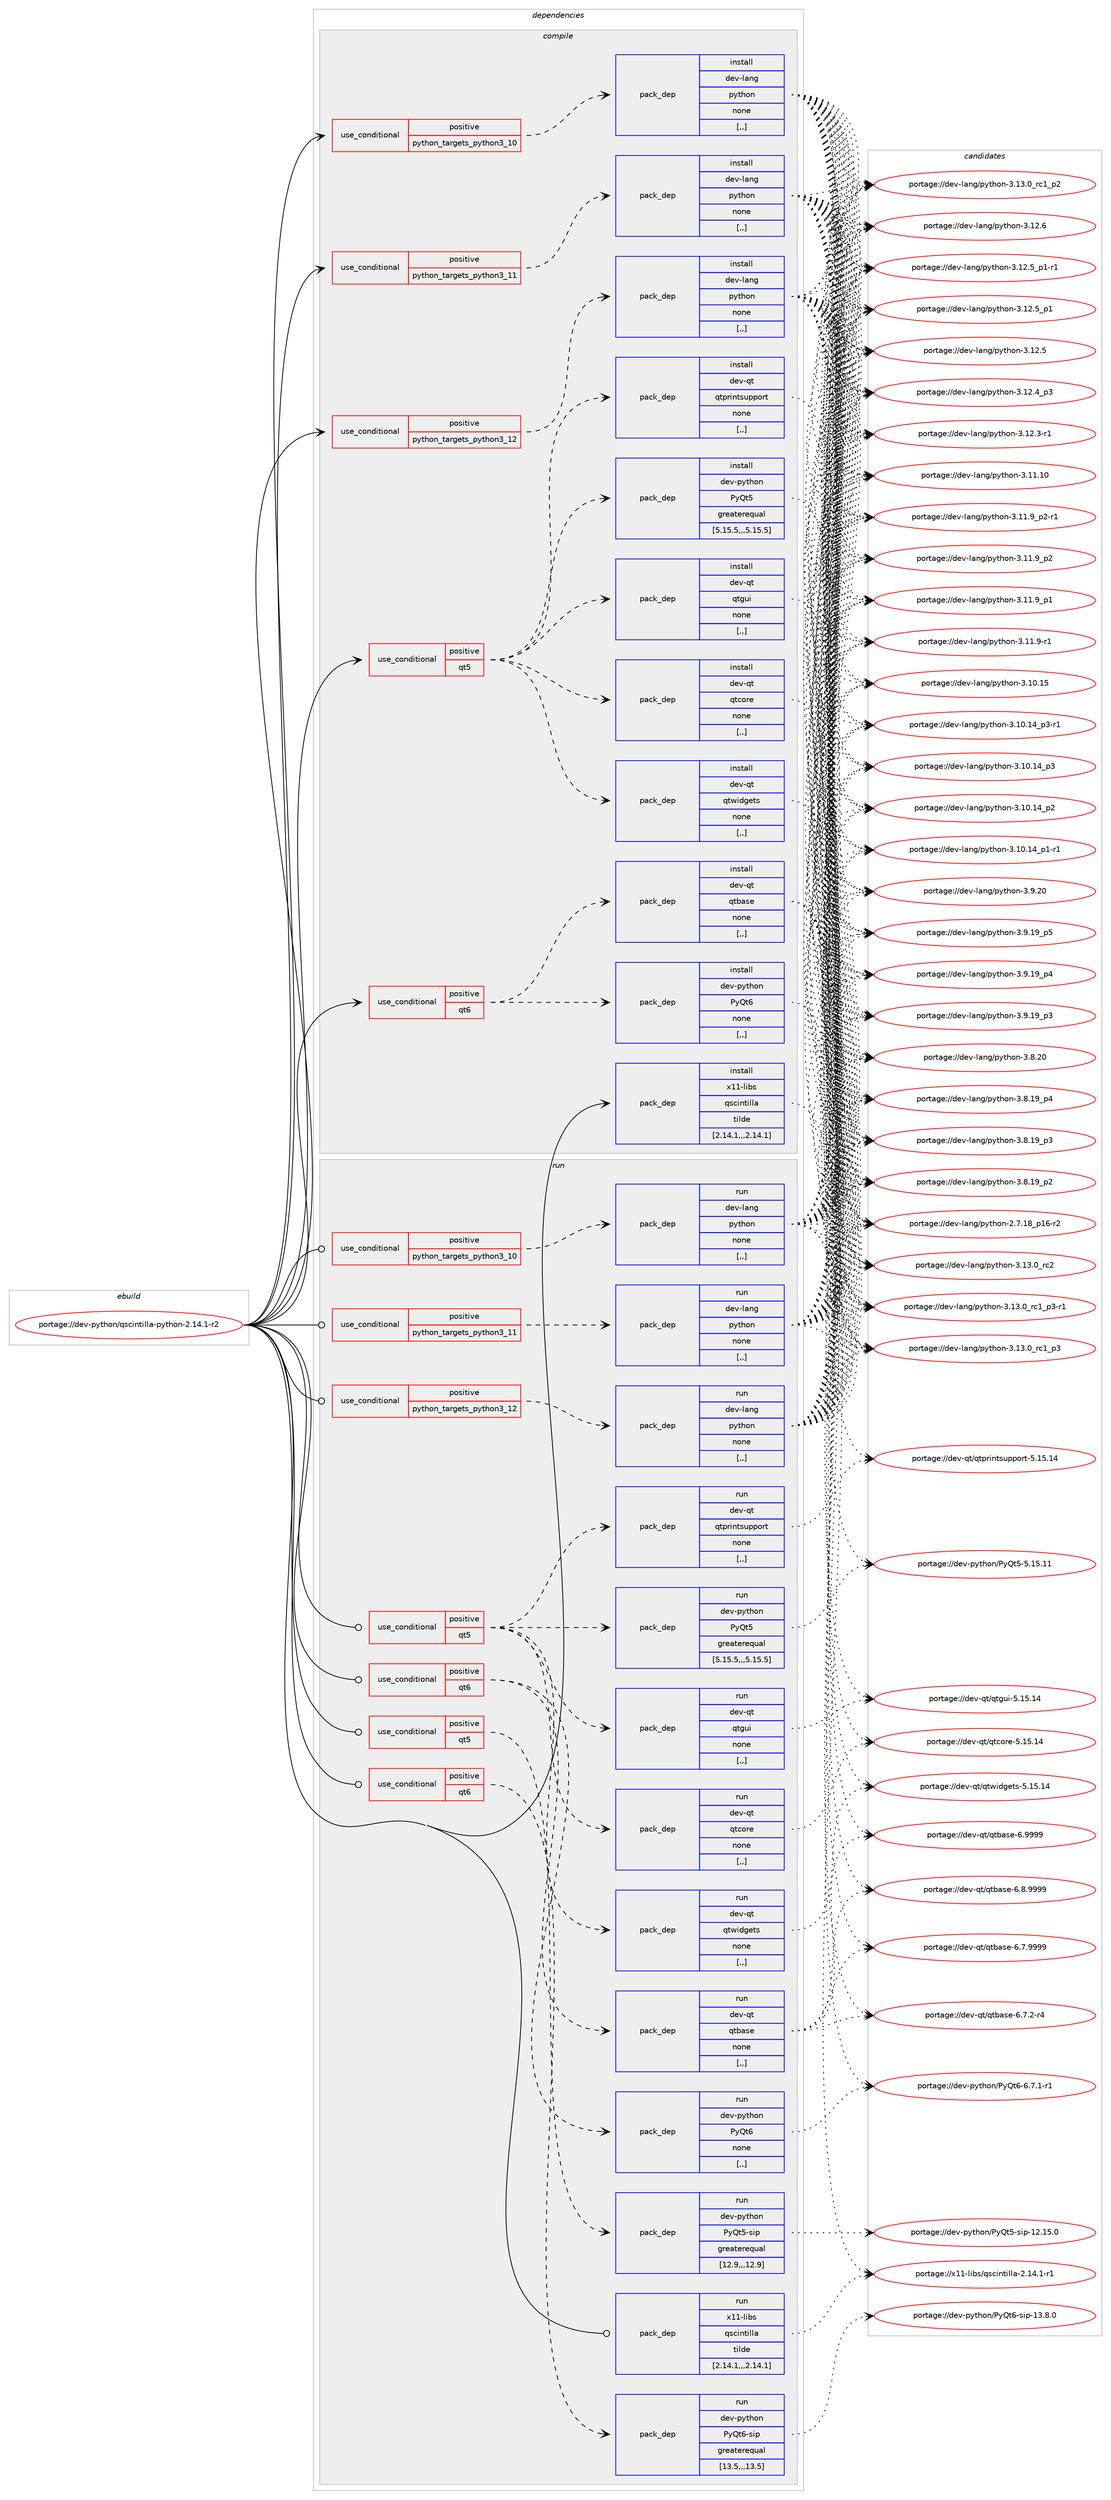 digraph prolog {

# *************
# Graph options
# *************

newrank=true;
concentrate=true;
compound=true;
graph [rankdir=LR,fontname=Helvetica,fontsize=10,ranksep=1.5];#, ranksep=2.5, nodesep=0.2];
edge  [arrowhead=vee];
node  [fontname=Helvetica,fontsize=10];

# **********
# The ebuild
# **********

subgraph cluster_leftcol {
color=gray;
label=<<i>ebuild</i>>;
id [label="portage://dev-python/qscintilla-python-2.14.1-r2", color=red, width=4, href="../dev-python/qscintilla-python-2.14.1-r2.svg"];
}

# ****************
# The dependencies
# ****************

subgraph cluster_midcol {
color=gray;
label=<<i>dependencies</i>>;
subgraph cluster_compile {
fillcolor="#eeeeee";
style=filled;
label=<<i>compile</i>>;
subgraph cond169409 {
dependency656630 [label=<<TABLE BORDER="0" CELLBORDER="1" CELLSPACING="0" CELLPADDING="4"><TR><TD ROWSPAN="3" CELLPADDING="10">use_conditional</TD></TR><TR><TD>positive</TD></TR><TR><TD>python_targets_python3_10</TD></TR></TABLE>>, shape=none, color=red];
subgraph pack482359 {
dependency656631 [label=<<TABLE BORDER="0" CELLBORDER="1" CELLSPACING="0" CELLPADDING="4" WIDTH="220"><TR><TD ROWSPAN="6" CELLPADDING="30">pack_dep</TD></TR><TR><TD WIDTH="110">install</TD></TR><TR><TD>dev-lang</TD></TR><TR><TD>python</TD></TR><TR><TD>none</TD></TR><TR><TD>[,,]</TD></TR></TABLE>>, shape=none, color=blue];
}
dependency656630:e -> dependency656631:w [weight=20,style="dashed",arrowhead="vee"];
}
id:e -> dependency656630:w [weight=20,style="solid",arrowhead="vee"];
subgraph cond169410 {
dependency656632 [label=<<TABLE BORDER="0" CELLBORDER="1" CELLSPACING="0" CELLPADDING="4"><TR><TD ROWSPAN="3" CELLPADDING="10">use_conditional</TD></TR><TR><TD>positive</TD></TR><TR><TD>python_targets_python3_11</TD></TR></TABLE>>, shape=none, color=red];
subgraph pack482360 {
dependency656633 [label=<<TABLE BORDER="0" CELLBORDER="1" CELLSPACING="0" CELLPADDING="4" WIDTH="220"><TR><TD ROWSPAN="6" CELLPADDING="30">pack_dep</TD></TR><TR><TD WIDTH="110">install</TD></TR><TR><TD>dev-lang</TD></TR><TR><TD>python</TD></TR><TR><TD>none</TD></TR><TR><TD>[,,]</TD></TR></TABLE>>, shape=none, color=blue];
}
dependency656632:e -> dependency656633:w [weight=20,style="dashed",arrowhead="vee"];
}
id:e -> dependency656632:w [weight=20,style="solid",arrowhead="vee"];
subgraph cond169411 {
dependency656634 [label=<<TABLE BORDER="0" CELLBORDER="1" CELLSPACING="0" CELLPADDING="4"><TR><TD ROWSPAN="3" CELLPADDING="10">use_conditional</TD></TR><TR><TD>positive</TD></TR><TR><TD>python_targets_python3_12</TD></TR></TABLE>>, shape=none, color=red];
subgraph pack482361 {
dependency656635 [label=<<TABLE BORDER="0" CELLBORDER="1" CELLSPACING="0" CELLPADDING="4" WIDTH="220"><TR><TD ROWSPAN="6" CELLPADDING="30">pack_dep</TD></TR><TR><TD WIDTH="110">install</TD></TR><TR><TD>dev-lang</TD></TR><TR><TD>python</TD></TR><TR><TD>none</TD></TR><TR><TD>[,,]</TD></TR></TABLE>>, shape=none, color=blue];
}
dependency656634:e -> dependency656635:w [weight=20,style="dashed",arrowhead="vee"];
}
id:e -> dependency656634:w [weight=20,style="solid",arrowhead="vee"];
subgraph cond169412 {
dependency656636 [label=<<TABLE BORDER="0" CELLBORDER="1" CELLSPACING="0" CELLPADDING="4"><TR><TD ROWSPAN="3" CELLPADDING="10">use_conditional</TD></TR><TR><TD>positive</TD></TR><TR><TD>qt5</TD></TR></TABLE>>, shape=none, color=red];
subgraph pack482362 {
dependency656637 [label=<<TABLE BORDER="0" CELLBORDER="1" CELLSPACING="0" CELLPADDING="4" WIDTH="220"><TR><TD ROWSPAN="6" CELLPADDING="30">pack_dep</TD></TR><TR><TD WIDTH="110">install</TD></TR><TR><TD>dev-python</TD></TR><TR><TD>PyQt5</TD></TR><TR><TD>greaterequal</TD></TR><TR><TD>[5.15.5,,,5.15.5]</TD></TR></TABLE>>, shape=none, color=blue];
}
dependency656636:e -> dependency656637:w [weight=20,style="dashed",arrowhead="vee"];
subgraph pack482363 {
dependency656638 [label=<<TABLE BORDER="0" CELLBORDER="1" CELLSPACING="0" CELLPADDING="4" WIDTH="220"><TR><TD ROWSPAN="6" CELLPADDING="30">pack_dep</TD></TR><TR><TD WIDTH="110">install</TD></TR><TR><TD>dev-qt</TD></TR><TR><TD>qtcore</TD></TR><TR><TD>none</TD></TR><TR><TD>[,,]</TD></TR></TABLE>>, shape=none, color=blue];
}
dependency656636:e -> dependency656638:w [weight=20,style="dashed",arrowhead="vee"];
subgraph pack482364 {
dependency656639 [label=<<TABLE BORDER="0" CELLBORDER="1" CELLSPACING="0" CELLPADDING="4" WIDTH="220"><TR><TD ROWSPAN="6" CELLPADDING="30">pack_dep</TD></TR><TR><TD WIDTH="110">install</TD></TR><TR><TD>dev-qt</TD></TR><TR><TD>qtgui</TD></TR><TR><TD>none</TD></TR><TR><TD>[,,]</TD></TR></TABLE>>, shape=none, color=blue];
}
dependency656636:e -> dependency656639:w [weight=20,style="dashed",arrowhead="vee"];
subgraph pack482365 {
dependency656640 [label=<<TABLE BORDER="0" CELLBORDER="1" CELLSPACING="0" CELLPADDING="4" WIDTH="220"><TR><TD ROWSPAN="6" CELLPADDING="30">pack_dep</TD></TR><TR><TD WIDTH="110">install</TD></TR><TR><TD>dev-qt</TD></TR><TR><TD>qtprintsupport</TD></TR><TR><TD>none</TD></TR><TR><TD>[,,]</TD></TR></TABLE>>, shape=none, color=blue];
}
dependency656636:e -> dependency656640:w [weight=20,style="dashed",arrowhead="vee"];
subgraph pack482366 {
dependency656641 [label=<<TABLE BORDER="0" CELLBORDER="1" CELLSPACING="0" CELLPADDING="4" WIDTH="220"><TR><TD ROWSPAN="6" CELLPADDING="30">pack_dep</TD></TR><TR><TD WIDTH="110">install</TD></TR><TR><TD>dev-qt</TD></TR><TR><TD>qtwidgets</TD></TR><TR><TD>none</TD></TR><TR><TD>[,,]</TD></TR></TABLE>>, shape=none, color=blue];
}
dependency656636:e -> dependency656641:w [weight=20,style="dashed",arrowhead="vee"];
}
id:e -> dependency656636:w [weight=20,style="solid",arrowhead="vee"];
subgraph cond169413 {
dependency656642 [label=<<TABLE BORDER="0" CELLBORDER="1" CELLSPACING="0" CELLPADDING="4"><TR><TD ROWSPAN="3" CELLPADDING="10">use_conditional</TD></TR><TR><TD>positive</TD></TR><TR><TD>qt6</TD></TR></TABLE>>, shape=none, color=red];
subgraph pack482367 {
dependency656643 [label=<<TABLE BORDER="0" CELLBORDER="1" CELLSPACING="0" CELLPADDING="4" WIDTH="220"><TR><TD ROWSPAN="6" CELLPADDING="30">pack_dep</TD></TR><TR><TD WIDTH="110">install</TD></TR><TR><TD>dev-python</TD></TR><TR><TD>PyQt6</TD></TR><TR><TD>none</TD></TR><TR><TD>[,,]</TD></TR></TABLE>>, shape=none, color=blue];
}
dependency656642:e -> dependency656643:w [weight=20,style="dashed",arrowhead="vee"];
subgraph pack482368 {
dependency656644 [label=<<TABLE BORDER="0" CELLBORDER="1" CELLSPACING="0" CELLPADDING="4" WIDTH="220"><TR><TD ROWSPAN="6" CELLPADDING="30">pack_dep</TD></TR><TR><TD WIDTH="110">install</TD></TR><TR><TD>dev-qt</TD></TR><TR><TD>qtbase</TD></TR><TR><TD>none</TD></TR><TR><TD>[,,]</TD></TR></TABLE>>, shape=none, color=blue];
}
dependency656642:e -> dependency656644:w [weight=20,style="dashed",arrowhead="vee"];
}
id:e -> dependency656642:w [weight=20,style="solid",arrowhead="vee"];
subgraph pack482369 {
dependency656645 [label=<<TABLE BORDER="0" CELLBORDER="1" CELLSPACING="0" CELLPADDING="4" WIDTH="220"><TR><TD ROWSPAN="6" CELLPADDING="30">pack_dep</TD></TR><TR><TD WIDTH="110">install</TD></TR><TR><TD>x11-libs</TD></TR><TR><TD>qscintilla</TD></TR><TR><TD>tilde</TD></TR><TR><TD>[2.14.1,,,2.14.1]</TD></TR></TABLE>>, shape=none, color=blue];
}
id:e -> dependency656645:w [weight=20,style="solid",arrowhead="vee"];
}
subgraph cluster_compileandrun {
fillcolor="#eeeeee";
style=filled;
label=<<i>compile and run</i>>;
}
subgraph cluster_run {
fillcolor="#eeeeee";
style=filled;
label=<<i>run</i>>;
subgraph cond169414 {
dependency656646 [label=<<TABLE BORDER="0" CELLBORDER="1" CELLSPACING="0" CELLPADDING="4"><TR><TD ROWSPAN="3" CELLPADDING="10">use_conditional</TD></TR><TR><TD>positive</TD></TR><TR><TD>python_targets_python3_10</TD></TR></TABLE>>, shape=none, color=red];
subgraph pack482370 {
dependency656647 [label=<<TABLE BORDER="0" CELLBORDER="1" CELLSPACING="0" CELLPADDING="4" WIDTH="220"><TR><TD ROWSPAN="6" CELLPADDING="30">pack_dep</TD></TR><TR><TD WIDTH="110">run</TD></TR><TR><TD>dev-lang</TD></TR><TR><TD>python</TD></TR><TR><TD>none</TD></TR><TR><TD>[,,]</TD></TR></TABLE>>, shape=none, color=blue];
}
dependency656646:e -> dependency656647:w [weight=20,style="dashed",arrowhead="vee"];
}
id:e -> dependency656646:w [weight=20,style="solid",arrowhead="odot"];
subgraph cond169415 {
dependency656648 [label=<<TABLE BORDER="0" CELLBORDER="1" CELLSPACING="0" CELLPADDING="4"><TR><TD ROWSPAN="3" CELLPADDING="10">use_conditional</TD></TR><TR><TD>positive</TD></TR><TR><TD>python_targets_python3_11</TD></TR></TABLE>>, shape=none, color=red];
subgraph pack482371 {
dependency656649 [label=<<TABLE BORDER="0" CELLBORDER="1" CELLSPACING="0" CELLPADDING="4" WIDTH="220"><TR><TD ROWSPAN="6" CELLPADDING="30">pack_dep</TD></TR><TR><TD WIDTH="110">run</TD></TR><TR><TD>dev-lang</TD></TR><TR><TD>python</TD></TR><TR><TD>none</TD></TR><TR><TD>[,,]</TD></TR></TABLE>>, shape=none, color=blue];
}
dependency656648:e -> dependency656649:w [weight=20,style="dashed",arrowhead="vee"];
}
id:e -> dependency656648:w [weight=20,style="solid",arrowhead="odot"];
subgraph cond169416 {
dependency656650 [label=<<TABLE BORDER="0" CELLBORDER="1" CELLSPACING="0" CELLPADDING="4"><TR><TD ROWSPAN="3" CELLPADDING="10">use_conditional</TD></TR><TR><TD>positive</TD></TR><TR><TD>python_targets_python3_12</TD></TR></TABLE>>, shape=none, color=red];
subgraph pack482372 {
dependency656651 [label=<<TABLE BORDER="0" CELLBORDER="1" CELLSPACING="0" CELLPADDING="4" WIDTH="220"><TR><TD ROWSPAN="6" CELLPADDING="30">pack_dep</TD></TR><TR><TD WIDTH="110">run</TD></TR><TR><TD>dev-lang</TD></TR><TR><TD>python</TD></TR><TR><TD>none</TD></TR><TR><TD>[,,]</TD></TR></TABLE>>, shape=none, color=blue];
}
dependency656650:e -> dependency656651:w [weight=20,style="dashed",arrowhead="vee"];
}
id:e -> dependency656650:w [weight=20,style="solid",arrowhead="odot"];
subgraph cond169417 {
dependency656652 [label=<<TABLE BORDER="0" CELLBORDER="1" CELLSPACING="0" CELLPADDING="4"><TR><TD ROWSPAN="3" CELLPADDING="10">use_conditional</TD></TR><TR><TD>positive</TD></TR><TR><TD>qt5</TD></TR></TABLE>>, shape=none, color=red];
subgraph pack482373 {
dependency656653 [label=<<TABLE BORDER="0" CELLBORDER="1" CELLSPACING="0" CELLPADDING="4" WIDTH="220"><TR><TD ROWSPAN="6" CELLPADDING="30">pack_dep</TD></TR><TR><TD WIDTH="110">run</TD></TR><TR><TD>dev-python</TD></TR><TR><TD>PyQt5</TD></TR><TR><TD>greaterequal</TD></TR><TR><TD>[5.15.5,,,5.15.5]</TD></TR></TABLE>>, shape=none, color=blue];
}
dependency656652:e -> dependency656653:w [weight=20,style="dashed",arrowhead="vee"];
subgraph pack482374 {
dependency656654 [label=<<TABLE BORDER="0" CELLBORDER="1" CELLSPACING="0" CELLPADDING="4" WIDTH="220"><TR><TD ROWSPAN="6" CELLPADDING="30">pack_dep</TD></TR><TR><TD WIDTH="110">run</TD></TR><TR><TD>dev-qt</TD></TR><TR><TD>qtcore</TD></TR><TR><TD>none</TD></TR><TR><TD>[,,]</TD></TR></TABLE>>, shape=none, color=blue];
}
dependency656652:e -> dependency656654:w [weight=20,style="dashed",arrowhead="vee"];
subgraph pack482375 {
dependency656655 [label=<<TABLE BORDER="0" CELLBORDER="1" CELLSPACING="0" CELLPADDING="4" WIDTH="220"><TR><TD ROWSPAN="6" CELLPADDING="30">pack_dep</TD></TR><TR><TD WIDTH="110">run</TD></TR><TR><TD>dev-qt</TD></TR><TR><TD>qtgui</TD></TR><TR><TD>none</TD></TR><TR><TD>[,,]</TD></TR></TABLE>>, shape=none, color=blue];
}
dependency656652:e -> dependency656655:w [weight=20,style="dashed",arrowhead="vee"];
subgraph pack482376 {
dependency656656 [label=<<TABLE BORDER="0" CELLBORDER="1" CELLSPACING="0" CELLPADDING="4" WIDTH="220"><TR><TD ROWSPAN="6" CELLPADDING="30">pack_dep</TD></TR><TR><TD WIDTH="110">run</TD></TR><TR><TD>dev-qt</TD></TR><TR><TD>qtprintsupport</TD></TR><TR><TD>none</TD></TR><TR><TD>[,,]</TD></TR></TABLE>>, shape=none, color=blue];
}
dependency656652:e -> dependency656656:w [weight=20,style="dashed",arrowhead="vee"];
subgraph pack482377 {
dependency656657 [label=<<TABLE BORDER="0" CELLBORDER="1" CELLSPACING="0" CELLPADDING="4" WIDTH="220"><TR><TD ROWSPAN="6" CELLPADDING="30">pack_dep</TD></TR><TR><TD WIDTH="110">run</TD></TR><TR><TD>dev-qt</TD></TR><TR><TD>qtwidgets</TD></TR><TR><TD>none</TD></TR><TR><TD>[,,]</TD></TR></TABLE>>, shape=none, color=blue];
}
dependency656652:e -> dependency656657:w [weight=20,style="dashed",arrowhead="vee"];
}
id:e -> dependency656652:w [weight=20,style="solid",arrowhead="odot"];
subgraph cond169418 {
dependency656658 [label=<<TABLE BORDER="0" CELLBORDER="1" CELLSPACING="0" CELLPADDING="4"><TR><TD ROWSPAN="3" CELLPADDING="10">use_conditional</TD></TR><TR><TD>positive</TD></TR><TR><TD>qt5</TD></TR></TABLE>>, shape=none, color=red];
subgraph pack482378 {
dependency656659 [label=<<TABLE BORDER="0" CELLBORDER="1" CELLSPACING="0" CELLPADDING="4" WIDTH="220"><TR><TD ROWSPAN="6" CELLPADDING="30">pack_dep</TD></TR><TR><TD WIDTH="110">run</TD></TR><TR><TD>dev-python</TD></TR><TR><TD>PyQt5-sip</TD></TR><TR><TD>greaterequal</TD></TR><TR><TD>[12.9,,,12.9]</TD></TR></TABLE>>, shape=none, color=blue];
}
dependency656658:e -> dependency656659:w [weight=20,style="dashed",arrowhead="vee"];
}
id:e -> dependency656658:w [weight=20,style="solid",arrowhead="odot"];
subgraph cond169419 {
dependency656660 [label=<<TABLE BORDER="0" CELLBORDER="1" CELLSPACING="0" CELLPADDING="4"><TR><TD ROWSPAN="3" CELLPADDING="10">use_conditional</TD></TR><TR><TD>positive</TD></TR><TR><TD>qt6</TD></TR></TABLE>>, shape=none, color=red];
subgraph pack482379 {
dependency656661 [label=<<TABLE BORDER="0" CELLBORDER="1" CELLSPACING="0" CELLPADDING="4" WIDTH="220"><TR><TD ROWSPAN="6" CELLPADDING="30">pack_dep</TD></TR><TR><TD WIDTH="110">run</TD></TR><TR><TD>dev-python</TD></TR><TR><TD>PyQt6</TD></TR><TR><TD>none</TD></TR><TR><TD>[,,]</TD></TR></TABLE>>, shape=none, color=blue];
}
dependency656660:e -> dependency656661:w [weight=20,style="dashed",arrowhead="vee"];
subgraph pack482380 {
dependency656662 [label=<<TABLE BORDER="0" CELLBORDER="1" CELLSPACING="0" CELLPADDING="4" WIDTH="220"><TR><TD ROWSPAN="6" CELLPADDING="30">pack_dep</TD></TR><TR><TD WIDTH="110">run</TD></TR><TR><TD>dev-qt</TD></TR><TR><TD>qtbase</TD></TR><TR><TD>none</TD></TR><TR><TD>[,,]</TD></TR></TABLE>>, shape=none, color=blue];
}
dependency656660:e -> dependency656662:w [weight=20,style="dashed",arrowhead="vee"];
}
id:e -> dependency656660:w [weight=20,style="solid",arrowhead="odot"];
subgraph cond169420 {
dependency656663 [label=<<TABLE BORDER="0" CELLBORDER="1" CELLSPACING="0" CELLPADDING="4"><TR><TD ROWSPAN="3" CELLPADDING="10">use_conditional</TD></TR><TR><TD>positive</TD></TR><TR><TD>qt6</TD></TR></TABLE>>, shape=none, color=red];
subgraph pack482381 {
dependency656664 [label=<<TABLE BORDER="0" CELLBORDER="1" CELLSPACING="0" CELLPADDING="4" WIDTH="220"><TR><TD ROWSPAN="6" CELLPADDING="30">pack_dep</TD></TR><TR><TD WIDTH="110">run</TD></TR><TR><TD>dev-python</TD></TR><TR><TD>PyQt6-sip</TD></TR><TR><TD>greaterequal</TD></TR><TR><TD>[13.5,,,13.5]</TD></TR></TABLE>>, shape=none, color=blue];
}
dependency656663:e -> dependency656664:w [weight=20,style="dashed",arrowhead="vee"];
}
id:e -> dependency656663:w [weight=20,style="solid",arrowhead="odot"];
subgraph pack482382 {
dependency656665 [label=<<TABLE BORDER="0" CELLBORDER="1" CELLSPACING="0" CELLPADDING="4" WIDTH="220"><TR><TD ROWSPAN="6" CELLPADDING="30">pack_dep</TD></TR><TR><TD WIDTH="110">run</TD></TR><TR><TD>x11-libs</TD></TR><TR><TD>qscintilla</TD></TR><TR><TD>tilde</TD></TR><TR><TD>[2.14.1,,,2.14.1]</TD></TR></TABLE>>, shape=none, color=blue];
}
id:e -> dependency656665:w [weight=20,style="solid",arrowhead="odot"];
}
}

# **************
# The candidates
# **************

subgraph cluster_choices {
rank=same;
color=gray;
label=<<i>candidates</i>>;

subgraph choice482359 {
color=black;
nodesep=1;
choice10010111845108971101034711212111610411111045514649514648951149950 [label="portage://dev-lang/python-3.13.0_rc2", color=red, width=4,href="../dev-lang/python-3.13.0_rc2.svg"];
choice1001011184510897110103471121211161041111104551464951464895114994995112514511449 [label="portage://dev-lang/python-3.13.0_rc1_p3-r1", color=red, width=4,href="../dev-lang/python-3.13.0_rc1_p3-r1.svg"];
choice100101118451089711010347112121116104111110455146495146489511499499511251 [label="portage://dev-lang/python-3.13.0_rc1_p3", color=red, width=4,href="../dev-lang/python-3.13.0_rc1_p3.svg"];
choice100101118451089711010347112121116104111110455146495146489511499499511250 [label="portage://dev-lang/python-3.13.0_rc1_p2", color=red, width=4,href="../dev-lang/python-3.13.0_rc1_p2.svg"];
choice10010111845108971101034711212111610411111045514649504654 [label="portage://dev-lang/python-3.12.6", color=red, width=4,href="../dev-lang/python-3.12.6.svg"];
choice1001011184510897110103471121211161041111104551464950465395112494511449 [label="portage://dev-lang/python-3.12.5_p1-r1", color=red, width=4,href="../dev-lang/python-3.12.5_p1-r1.svg"];
choice100101118451089711010347112121116104111110455146495046539511249 [label="portage://dev-lang/python-3.12.5_p1", color=red, width=4,href="../dev-lang/python-3.12.5_p1.svg"];
choice10010111845108971101034711212111610411111045514649504653 [label="portage://dev-lang/python-3.12.5", color=red, width=4,href="../dev-lang/python-3.12.5.svg"];
choice100101118451089711010347112121116104111110455146495046529511251 [label="portage://dev-lang/python-3.12.4_p3", color=red, width=4,href="../dev-lang/python-3.12.4_p3.svg"];
choice100101118451089711010347112121116104111110455146495046514511449 [label="portage://dev-lang/python-3.12.3-r1", color=red, width=4,href="../dev-lang/python-3.12.3-r1.svg"];
choice1001011184510897110103471121211161041111104551464949464948 [label="portage://dev-lang/python-3.11.10", color=red, width=4,href="../dev-lang/python-3.11.10.svg"];
choice1001011184510897110103471121211161041111104551464949465795112504511449 [label="portage://dev-lang/python-3.11.9_p2-r1", color=red, width=4,href="../dev-lang/python-3.11.9_p2-r1.svg"];
choice100101118451089711010347112121116104111110455146494946579511250 [label="portage://dev-lang/python-3.11.9_p2", color=red, width=4,href="../dev-lang/python-3.11.9_p2.svg"];
choice100101118451089711010347112121116104111110455146494946579511249 [label="portage://dev-lang/python-3.11.9_p1", color=red, width=4,href="../dev-lang/python-3.11.9_p1.svg"];
choice100101118451089711010347112121116104111110455146494946574511449 [label="portage://dev-lang/python-3.11.9-r1", color=red, width=4,href="../dev-lang/python-3.11.9-r1.svg"];
choice1001011184510897110103471121211161041111104551464948464953 [label="portage://dev-lang/python-3.10.15", color=red, width=4,href="../dev-lang/python-3.10.15.svg"];
choice100101118451089711010347112121116104111110455146494846495295112514511449 [label="portage://dev-lang/python-3.10.14_p3-r1", color=red, width=4,href="../dev-lang/python-3.10.14_p3-r1.svg"];
choice10010111845108971101034711212111610411111045514649484649529511251 [label="portage://dev-lang/python-3.10.14_p3", color=red, width=4,href="../dev-lang/python-3.10.14_p3.svg"];
choice10010111845108971101034711212111610411111045514649484649529511250 [label="portage://dev-lang/python-3.10.14_p2", color=red, width=4,href="../dev-lang/python-3.10.14_p2.svg"];
choice100101118451089711010347112121116104111110455146494846495295112494511449 [label="portage://dev-lang/python-3.10.14_p1-r1", color=red, width=4,href="../dev-lang/python-3.10.14_p1-r1.svg"];
choice10010111845108971101034711212111610411111045514657465048 [label="portage://dev-lang/python-3.9.20", color=red, width=4,href="../dev-lang/python-3.9.20.svg"];
choice100101118451089711010347112121116104111110455146574649579511253 [label="portage://dev-lang/python-3.9.19_p5", color=red, width=4,href="../dev-lang/python-3.9.19_p5.svg"];
choice100101118451089711010347112121116104111110455146574649579511252 [label="portage://dev-lang/python-3.9.19_p4", color=red, width=4,href="../dev-lang/python-3.9.19_p4.svg"];
choice100101118451089711010347112121116104111110455146574649579511251 [label="portage://dev-lang/python-3.9.19_p3", color=red, width=4,href="../dev-lang/python-3.9.19_p3.svg"];
choice10010111845108971101034711212111610411111045514656465048 [label="portage://dev-lang/python-3.8.20", color=red, width=4,href="../dev-lang/python-3.8.20.svg"];
choice100101118451089711010347112121116104111110455146564649579511252 [label="portage://dev-lang/python-3.8.19_p4", color=red, width=4,href="../dev-lang/python-3.8.19_p4.svg"];
choice100101118451089711010347112121116104111110455146564649579511251 [label="portage://dev-lang/python-3.8.19_p3", color=red, width=4,href="../dev-lang/python-3.8.19_p3.svg"];
choice100101118451089711010347112121116104111110455146564649579511250 [label="portage://dev-lang/python-3.8.19_p2", color=red, width=4,href="../dev-lang/python-3.8.19_p2.svg"];
choice100101118451089711010347112121116104111110455046554649569511249544511450 [label="portage://dev-lang/python-2.7.18_p16-r2", color=red, width=4,href="../dev-lang/python-2.7.18_p16-r2.svg"];
dependency656631:e -> choice10010111845108971101034711212111610411111045514649514648951149950:w [style=dotted,weight="100"];
dependency656631:e -> choice1001011184510897110103471121211161041111104551464951464895114994995112514511449:w [style=dotted,weight="100"];
dependency656631:e -> choice100101118451089711010347112121116104111110455146495146489511499499511251:w [style=dotted,weight="100"];
dependency656631:e -> choice100101118451089711010347112121116104111110455146495146489511499499511250:w [style=dotted,weight="100"];
dependency656631:e -> choice10010111845108971101034711212111610411111045514649504654:w [style=dotted,weight="100"];
dependency656631:e -> choice1001011184510897110103471121211161041111104551464950465395112494511449:w [style=dotted,weight="100"];
dependency656631:e -> choice100101118451089711010347112121116104111110455146495046539511249:w [style=dotted,weight="100"];
dependency656631:e -> choice10010111845108971101034711212111610411111045514649504653:w [style=dotted,weight="100"];
dependency656631:e -> choice100101118451089711010347112121116104111110455146495046529511251:w [style=dotted,weight="100"];
dependency656631:e -> choice100101118451089711010347112121116104111110455146495046514511449:w [style=dotted,weight="100"];
dependency656631:e -> choice1001011184510897110103471121211161041111104551464949464948:w [style=dotted,weight="100"];
dependency656631:e -> choice1001011184510897110103471121211161041111104551464949465795112504511449:w [style=dotted,weight="100"];
dependency656631:e -> choice100101118451089711010347112121116104111110455146494946579511250:w [style=dotted,weight="100"];
dependency656631:e -> choice100101118451089711010347112121116104111110455146494946579511249:w [style=dotted,weight="100"];
dependency656631:e -> choice100101118451089711010347112121116104111110455146494946574511449:w [style=dotted,weight="100"];
dependency656631:e -> choice1001011184510897110103471121211161041111104551464948464953:w [style=dotted,weight="100"];
dependency656631:e -> choice100101118451089711010347112121116104111110455146494846495295112514511449:w [style=dotted,weight="100"];
dependency656631:e -> choice10010111845108971101034711212111610411111045514649484649529511251:w [style=dotted,weight="100"];
dependency656631:e -> choice10010111845108971101034711212111610411111045514649484649529511250:w [style=dotted,weight="100"];
dependency656631:e -> choice100101118451089711010347112121116104111110455146494846495295112494511449:w [style=dotted,weight="100"];
dependency656631:e -> choice10010111845108971101034711212111610411111045514657465048:w [style=dotted,weight="100"];
dependency656631:e -> choice100101118451089711010347112121116104111110455146574649579511253:w [style=dotted,weight="100"];
dependency656631:e -> choice100101118451089711010347112121116104111110455146574649579511252:w [style=dotted,weight="100"];
dependency656631:e -> choice100101118451089711010347112121116104111110455146574649579511251:w [style=dotted,weight="100"];
dependency656631:e -> choice10010111845108971101034711212111610411111045514656465048:w [style=dotted,weight="100"];
dependency656631:e -> choice100101118451089711010347112121116104111110455146564649579511252:w [style=dotted,weight="100"];
dependency656631:e -> choice100101118451089711010347112121116104111110455146564649579511251:w [style=dotted,weight="100"];
dependency656631:e -> choice100101118451089711010347112121116104111110455146564649579511250:w [style=dotted,weight="100"];
dependency656631:e -> choice100101118451089711010347112121116104111110455046554649569511249544511450:w [style=dotted,weight="100"];
}
subgraph choice482360 {
color=black;
nodesep=1;
choice10010111845108971101034711212111610411111045514649514648951149950 [label="portage://dev-lang/python-3.13.0_rc2", color=red, width=4,href="../dev-lang/python-3.13.0_rc2.svg"];
choice1001011184510897110103471121211161041111104551464951464895114994995112514511449 [label="portage://dev-lang/python-3.13.0_rc1_p3-r1", color=red, width=4,href="../dev-lang/python-3.13.0_rc1_p3-r1.svg"];
choice100101118451089711010347112121116104111110455146495146489511499499511251 [label="portage://dev-lang/python-3.13.0_rc1_p3", color=red, width=4,href="../dev-lang/python-3.13.0_rc1_p3.svg"];
choice100101118451089711010347112121116104111110455146495146489511499499511250 [label="portage://dev-lang/python-3.13.0_rc1_p2", color=red, width=4,href="../dev-lang/python-3.13.0_rc1_p2.svg"];
choice10010111845108971101034711212111610411111045514649504654 [label="portage://dev-lang/python-3.12.6", color=red, width=4,href="../dev-lang/python-3.12.6.svg"];
choice1001011184510897110103471121211161041111104551464950465395112494511449 [label="portage://dev-lang/python-3.12.5_p1-r1", color=red, width=4,href="../dev-lang/python-3.12.5_p1-r1.svg"];
choice100101118451089711010347112121116104111110455146495046539511249 [label="portage://dev-lang/python-3.12.5_p1", color=red, width=4,href="../dev-lang/python-3.12.5_p1.svg"];
choice10010111845108971101034711212111610411111045514649504653 [label="portage://dev-lang/python-3.12.5", color=red, width=4,href="../dev-lang/python-3.12.5.svg"];
choice100101118451089711010347112121116104111110455146495046529511251 [label="portage://dev-lang/python-3.12.4_p3", color=red, width=4,href="../dev-lang/python-3.12.4_p3.svg"];
choice100101118451089711010347112121116104111110455146495046514511449 [label="portage://dev-lang/python-3.12.3-r1", color=red, width=4,href="../dev-lang/python-3.12.3-r1.svg"];
choice1001011184510897110103471121211161041111104551464949464948 [label="portage://dev-lang/python-3.11.10", color=red, width=4,href="../dev-lang/python-3.11.10.svg"];
choice1001011184510897110103471121211161041111104551464949465795112504511449 [label="portage://dev-lang/python-3.11.9_p2-r1", color=red, width=4,href="../dev-lang/python-3.11.9_p2-r1.svg"];
choice100101118451089711010347112121116104111110455146494946579511250 [label="portage://dev-lang/python-3.11.9_p2", color=red, width=4,href="../dev-lang/python-3.11.9_p2.svg"];
choice100101118451089711010347112121116104111110455146494946579511249 [label="portage://dev-lang/python-3.11.9_p1", color=red, width=4,href="../dev-lang/python-3.11.9_p1.svg"];
choice100101118451089711010347112121116104111110455146494946574511449 [label="portage://dev-lang/python-3.11.9-r1", color=red, width=4,href="../dev-lang/python-3.11.9-r1.svg"];
choice1001011184510897110103471121211161041111104551464948464953 [label="portage://dev-lang/python-3.10.15", color=red, width=4,href="../dev-lang/python-3.10.15.svg"];
choice100101118451089711010347112121116104111110455146494846495295112514511449 [label="portage://dev-lang/python-3.10.14_p3-r1", color=red, width=4,href="../dev-lang/python-3.10.14_p3-r1.svg"];
choice10010111845108971101034711212111610411111045514649484649529511251 [label="portage://dev-lang/python-3.10.14_p3", color=red, width=4,href="../dev-lang/python-3.10.14_p3.svg"];
choice10010111845108971101034711212111610411111045514649484649529511250 [label="portage://dev-lang/python-3.10.14_p2", color=red, width=4,href="../dev-lang/python-3.10.14_p2.svg"];
choice100101118451089711010347112121116104111110455146494846495295112494511449 [label="portage://dev-lang/python-3.10.14_p1-r1", color=red, width=4,href="../dev-lang/python-3.10.14_p1-r1.svg"];
choice10010111845108971101034711212111610411111045514657465048 [label="portage://dev-lang/python-3.9.20", color=red, width=4,href="../dev-lang/python-3.9.20.svg"];
choice100101118451089711010347112121116104111110455146574649579511253 [label="portage://dev-lang/python-3.9.19_p5", color=red, width=4,href="../dev-lang/python-3.9.19_p5.svg"];
choice100101118451089711010347112121116104111110455146574649579511252 [label="portage://dev-lang/python-3.9.19_p4", color=red, width=4,href="../dev-lang/python-3.9.19_p4.svg"];
choice100101118451089711010347112121116104111110455146574649579511251 [label="portage://dev-lang/python-3.9.19_p3", color=red, width=4,href="../dev-lang/python-3.9.19_p3.svg"];
choice10010111845108971101034711212111610411111045514656465048 [label="portage://dev-lang/python-3.8.20", color=red, width=4,href="../dev-lang/python-3.8.20.svg"];
choice100101118451089711010347112121116104111110455146564649579511252 [label="portage://dev-lang/python-3.8.19_p4", color=red, width=4,href="../dev-lang/python-3.8.19_p4.svg"];
choice100101118451089711010347112121116104111110455146564649579511251 [label="portage://dev-lang/python-3.8.19_p3", color=red, width=4,href="../dev-lang/python-3.8.19_p3.svg"];
choice100101118451089711010347112121116104111110455146564649579511250 [label="portage://dev-lang/python-3.8.19_p2", color=red, width=4,href="../dev-lang/python-3.8.19_p2.svg"];
choice100101118451089711010347112121116104111110455046554649569511249544511450 [label="portage://dev-lang/python-2.7.18_p16-r2", color=red, width=4,href="../dev-lang/python-2.7.18_p16-r2.svg"];
dependency656633:e -> choice10010111845108971101034711212111610411111045514649514648951149950:w [style=dotted,weight="100"];
dependency656633:e -> choice1001011184510897110103471121211161041111104551464951464895114994995112514511449:w [style=dotted,weight="100"];
dependency656633:e -> choice100101118451089711010347112121116104111110455146495146489511499499511251:w [style=dotted,weight="100"];
dependency656633:e -> choice100101118451089711010347112121116104111110455146495146489511499499511250:w [style=dotted,weight="100"];
dependency656633:e -> choice10010111845108971101034711212111610411111045514649504654:w [style=dotted,weight="100"];
dependency656633:e -> choice1001011184510897110103471121211161041111104551464950465395112494511449:w [style=dotted,weight="100"];
dependency656633:e -> choice100101118451089711010347112121116104111110455146495046539511249:w [style=dotted,weight="100"];
dependency656633:e -> choice10010111845108971101034711212111610411111045514649504653:w [style=dotted,weight="100"];
dependency656633:e -> choice100101118451089711010347112121116104111110455146495046529511251:w [style=dotted,weight="100"];
dependency656633:e -> choice100101118451089711010347112121116104111110455146495046514511449:w [style=dotted,weight="100"];
dependency656633:e -> choice1001011184510897110103471121211161041111104551464949464948:w [style=dotted,weight="100"];
dependency656633:e -> choice1001011184510897110103471121211161041111104551464949465795112504511449:w [style=dotted,weight="100"];
dependency656633:e -> choice100101118451089711010347112121116104111110455146494946579511250:w [style=dotted,weight="100"];
dependency656633:e -> choice100101118451089711010347112121116104111110455146494946579511249:w [style=dotted,weight="100"];
dependency656633:e -> choice100101118451089711010347112121116104111110455146494946574511449:w [style=dotted,weight="100"];
dependency656633:e -> choice1001011184510897110103471121211161041111104551464948464953:w [style=dotted,weight="100"];
dependency656633:e -> choice100101118451089711010347112121116104111110455146494846495295112514511449:w [style=dotted,weight="100"];
dependency656633:e -> choice10010111845108971101034711212111610411111045514649484649529511251:w [style=dotted,weight="100"];
dependency656633:e -> choice10010111845108971101034711212111610411111045514649484649529511250:w [style=dotted,weight="100"];
dependency656633:e -> choice100101118451089711010347112121116104111110455146494846495295112494511449:w [style=dotted,weight="100"];
dependency656633:e -> choice10010111845108971101034711212111610411111045514657465048:w [style=dotted,weight="100"];
dependency656633:e -> choice100101118451089711010347112121116104111110455146574649579511253:w [style=dotted,weight="100"];
dependency656633:e -> choice100101118451089711010347112121116104111110455146574649579511252:w [style=dotted,weight="100"];
dependency656633:e -> choice100101118451089711010347112121116104111110455146574649579511251:w [style=dotted,weight="100"];
dependency656633:e -> choice10010111845108971101034711212111610411111045514656465048:w [style=dotted,weight="100"];
dependency656633:e -> choice100101118451089711010347112121116104111110455146564649579511252:w [style=dotted,weight="100"];
dependency656633:e -> choice100101118451089711010347112121116104111110455146564649579511251:w [style=dotted,weight="100"];
dependency656633:e -> choice100101118451089711010347112121116104111110455146564649579511250:w [style=dotted,weight="100"];
dependency656633:e -> choice100101118451089711010347112121116104111110455046554649569511249544511450:w [style=dotted,weight="100"];
}
subgraph choice482361 {
color=black;
nodesep=1;
choice10010111845108971101034711212111610411111045514649514648951149950 [label="portage://dev-lang/python-3.13.0_rc2", color=red, width=4,href="../dev-lang/python-3.13.0_rc2.svg"];
choice1001011184510897110103471121211161041111104551464951464895114994995112514511449 [label="portage://dev-lang/python-3.13.0_rc1_p3-r1", color=red, width=4,href="../dev-lang/python-3.13.0_rc1_p3-r1.svg"];
choice100101118451089711010347112121116104111110455146495146489511499499511251 [label="portage://dev-lang/python-3.13.0_rc1_p3", color=red, width=4,href="../dev-lang/python-3.13.0_rc1_p3.svg"];
choice100101118451089711010347112121116104111110455146495146489511499499511250 [label="portage://dev-lang/python-3.13.0_rc1_p2", color=red, width=4,href="../dev-lang/python-3.13.0_rc1_p2.svg"];
choice10010111845108971101034711212111610411111045514649504654 [label="portage://dev-lang/python-3.12.6", color=red, width=4,href="../dev-lang/python-3.12.6.svg"];
choice1001011184510897110103471121211161041111104551464950465395112494511449 [label="portage://dev-lang/python-3.12.5_p1-r1", color=red, width=4,href="../dev-lang/python-3.12.5_p1-r1.svg"];
choice100101118451089711010347112121116104111110455146495046539511249 [label="portage://dev-lang/python-3.12.5_p1", color=red, width=4,href="../dev-lang/python-3.12.5_p1.svg"];
choice10010111845108971101034711212111610411111045514649504653 [label="portage://dev-lang/python-3.12.5", color=red, width=4,href="../dev-lang/python-3.12.5.svg"];
choice100101118451089711010347112121116104111110455146495046529511251 [label="portage://dev-lang/python-3.12.4_p3", color=red, width=4,href="../dev-lang/python-3.12.4_p3.svg"];
choice100101118451089711010347112121116104111110455146495046514511449 [label="portage://dev-lang/python-3.12.3-r1", color=red, width=4,href="../dev-lang/python-3.12.3-r1.svg"];
choice1001011184510897110103471121211161041111104551464949464948 [label="portage://dev-lang/python-3.11.10", color=red, width=4,href="../dev-lang/python-3.11.10.svg"];
choice1001011184510897110103471121211161041111104551464949465795112504511449 [label="portage://dev-lang/python-3.11.9_p2-r1", color=red, width=4,href="../dev-lang/python-3.11.9_p2-r1.svg"];
choice100101118451089711010347112121116104111110455146494946579511250 [label="portage://dev-lang/python-3.11.9_p2", color=red, width=4,href="../dev-lang/python-3.11.9_p2.svg"];
choice100101118451089711010347112121116104111110455146494946579511249 [label="portage://dev-lang/python-3.11.9_p1", color=red, width=4,href="../dev-lang/python-3.11.9_p1.svg"];
choice100101118451089711010347112121116104111110455146494946574511449 [label="portage://dev-lang/python-3.11.9-r1", color=red, width=4,href="../dev-lang/python-3.11.9-r1.svg"];
choice1001011184510897110103471121211161041111104551464948464953 [label="portage://dev-lang/python-3.10.15", color=red, width=4,href="../dev-lang/python-3.10.15.svg"];
choice100101118451089711010347112121116104111110455146494846495295112514511449 [label="portage://dev-lang/python-3.10.14_p3-r1", color=red, width=4,href="../dev-lang/python-3.10.14_p3-r1.svg"];
choice10010111845108971101034711212111610411111045514649484649529511251 [label="portage://dev-lang/python-3.10.14_p3", color=red, width=4,href="../dev-lang/python-3.10.14_p3.svg"];
choice10010111845108971101034711212111610411111045514649484649529511250 [label="portage://dev-lang/python-3.10.14_p2", color=red, width=4,href="../dev-lang/python-3.10.14_p2.svg"];
choice100101118451089711010347112121116104111110455146494846495295112494511449 [label="portage://dev-lang/python-3.10.14_p1-r1", color=red, width=4,href="../dev-lang/python-3.10.14_p1-r1.svg"];
choice10010111845108971101034711212111610411111045514657465048 [label="portage://dev-lang/python-3.9.20", color=red, width=4,href="../dev-lang/python-3.9.20.svg"];
choice100101118451089711010347112121116104111110455146574649579511253 [label="portage://dev-lang/python-3.9.19_p5", color=red, width=4,href="../dev-lang/python-3.9.19_p5.svg"];
choice100101118451089711010347112121116104111110455146574649579511252 [label="portage://dev-lang/python-3.9.19_p4", color=red, width=4,href="../dev-lang/python-3.9.19_p4.svg"];
choice100101118451089711010347112121116104111110455146574649579511251 [label="portage://dev-lang/python-3.9.19_p3", color=red, width=4,href="../dev-lang/python-3.9.19_p3.svg"];
choice10010111845108971101034711212111610411111045514656465048 [label="portage://dev-lang/python-3.8.20", color=red, width=4,href="../dev-lang/python-3.8.20.svg"];
choice100101118451089711010347112121116104111110455146564649579511252 [label="portage://dev-lang/python-3.8.19_p4", color=red, width=4,href="../dev-lang/python-3.8.19_p4.svg"];
choice100101118451089711010347112121116104111110455146564649579511251 [label="portage://dev-lang/python-3.8.19_p3", color=red, width=4,href="../dev-lang/python-3.8.19_p3.svg"];
choice100101118451089711010347112121116104111110455146564649579511250 [label="portage://dev-lang/python-3.8.19_p2", color=red, width=4,href="../dev-lang/python-3.8.19_p2.svg"];
choice100101118451089711010347112121116104111110455046554649569511249544511450 [label="portage://dev-lang/python-2.7.18_p16-r2", color=red, width=4,href="../dev-lang/python-2.7.18_p16-r2.svg"];
dependency656635:e -> choice10010111845108971101034711212111610411111045514649514648951149950:w [style=dotted,weight="100"];
dependency656635:e -> choice1001011184510897110103471121211161041111104551464951464895114994995112514511449:w [style=dotted,weight="100"];
dependency656635:e -> choice100101118451089711010347112121116104111110455146495146489511499499511251:w [style=dotted,weight="100"];
dependency656635:e -> choice100101118451089711010347112121116104111110455146495146489511499499511250:w [style=dotted,weight="100"];
dependency656635:e -> choice10010111845108971101034711212111610411111045514649504654:w [style=dotted,weight="100"];
dependency656635:e -> choice1001011184510897110103471121211161041111104551464950465395112494511449:w [style=dotted,weight="100"];
dependency656635:e -> choice100101118451089711010347112121116104111110455146495046539511249:w [style=dotted,weight="100"];
dependency656635:e -> choice10010111845108971101034711212111610411111045514649504653:w [style=dotted,weight="100"];
dependency656635:e -> choice100101118451089711010347112121116104111110455146495046529511251:w [style=dotted,weight="100"];
dependency656635:e -> choice100101118451089711010347112121116104111110455146495046514511449:w [style=dotted,weight="100"];
dependency656635:e -> choice1001011184510897110103471121211161041111104551464949464948:w [style=dotted,weight="100"];
dependency656635:e -> choice1001011184510897110103471121211161041111104551464949465795112504511449:w [style=dotted,weight="100"];
dependency656635:e -> choice100101118451089711010347112121116104111110455146494946579511250:w [style=dotted,weight="100"];
dependency656635:e -> choice100101118451089711010347112121116104111110455146494946579511249:w [style=dotted,weight="100"];
dependency656635:e -> choice100101118451089711010347112121116104111110455146494946574511449:w [style=dotted,weight="100"];
dependency656635:e -> choice1001011184510897110103471121211161041111104551464948464953:w [style=dotted,weight="100"];
dependency656635:e -> choice100101118451089711010347112121116104111110455146494846495295112514511449:w [style=dotted,weight="100"];
dependency656635:e -> choice10010111845108971101034711212111610411111045514649484649529511251:w [style=dotted,weight="100"];
dependency656635:e -> choice10010111845108971101034711212111610411111045514649484649529511250:w [style=dotted,weight="100"];
dependency656635:e -> choice100101118451089711010347112121116104111110455146494846495295112494511449:w [style=dotted,weight="100"];
dependency656635:e -> choice10010111845108971101034711212111610411111045514657465048:w [style=dotted,weight="100"];
dependency656635:e -> choice100101118451089711010347112121116104111110455146574649579511253:w [style=dotted,weight="100"];
dependency656635:e -> choice100101118451089711010347112121116104111110455146574649579511252:w [style=dotted,weight="100"];
dependency656635:e -> choice100101118451089711010347112121116104111110455146574649579511251:w [style=dotted,weight="100"];
dependency656635:e -> choice10010111845108971101034711212111610411111045514656465048:w [style=dotted,weight="100"];
dependency656635:e -> choice100101118451089711010347112121116104111110455146564649579511252:w [style=dotted,weight="100"];
dependency656635:e -> choice100101118451089711010347112121116104111110455146564649579511251:w [style=dotted,weight="100"];
dependency656635:e -> choice100101118451089711010347112121116104111110455146564649579511250:w [style=dotted,weight="100"];
dependency656635:e -> choice100101118451089711010347112121116104111110455046554649569511249544511450:w [style=dotted,weight="100"];
}
subgraph choice482362 {
color=black;
nodesep=1;
choice10010111845112121116104111110478012181116534553464953464949 [label="portage://dev-python/PyQt5-5.15.11", color=red, width=4,href="../dev-python/PyQt5-5.15.11.svg"];
dependency656637:e -> choice10010111845112121116104111110478012181116534553464953464949:w [style=dotted,weight="100"];
}
subgraph choice482363 {
color=black;
nodesep=1;
choice1001011184511311647113116991111141014553464953464952 [label="portage://dev-qt/qtcore-5.15.14", color=red, width=4,href="../dev-qt/qtcore-5.15.14.svg"];
dependency656638:e -> choice1001011184511311647113116991111141014553464953464952:w [style=dotted,weight="100"];
}
subgraph choice482364 {
color=black;
nodesep=1;
choice10010111845113116471131161031171054553464953464952 [label="portage://dev-qt/qtgui-5.15.14", color=red, width=4,href="../dev-qt/qtgui-5.15.14.svg"];
dependency656639:e -> choice10010111845113116471131161031171054553464953464952:w [style=dotted,weight="100"];
}
subgraph choice482365 {
color=black;
nodesep=1;
choice10010111845113116471131161121141051101161151171121121111141164553464953464952 [label="portage://dev-qt/qtprintsupport-5.15.14", color=red, width=4,href="../dev-qt/qtprintsupport-5.15.14.svg"];
dependency656640:e -> choice10010111845113116471131161121141051101161151171121121111141164553464953464952:w [style=dotted,weight="100"];
}
subgraph choice482366 {
color=black;
nodesep=1;
choice10010111845113116471131161191051001031011161154553464953464952 [label="portage://dev-qt/qtwidgets-5.15.14", color=red, width=4,href="../dev-qt/qtwidgets-5.15.14.svg"];
dependency656641:e -> choice10010111845113116471131161191051001031011161154553464953464952:w [style=dotted,weight="100"];
}
subgraph choice482367 {
color=black;
nodesep=1;
choice10010111845112121116104111110478012181116544554465546494511449 [label="portage://dev-python/PyQt6-6.7.1-r1", color=red, width=4,href="../dev-python/PyQt6-6.7.1-r1.svg"];
dependency656643:e -> choice10010111845112121116104111110478012181116544554465546494511449:w [style=dotted,weight="100"];
}
subgraph choice482368 {
color=black;
nodesep=1;
choice1001011184511311647113116989711510145544657575757 [label="portage://dev-qt/qtbase-6.9999", color=red, width=4,href="../dev-qt/qtbase-6.9999.svg"];
choice10010111845113116471131169897115101455446564657575757 [label="portage://dev-qt/qtbase-6.8.9999", color=red, width=4,href="../dev-qt/qtbase-6.8.9999.svg"];
choice10010111845113116471131169897115101455446554657575757 [label="portage://dev-qt/qtbase-6.7.9999", color=red, width=4,href="../dev-qt/qtbase-6.7.9999.svg"];
choice100101118451131164711311698971151014554465546504511452 [label="portage://dev-qt/qtbase-6.7.2-r4", color=red, width=4,href="../dev-qt/qtbase-6.7.2-r4.svg"];
dependency656644:e -> choice1001011184511311647113116989711510145544657575757:w [style=dotted,weight="100"];
dependency656644:e -> choice10010111845113116471131169897115101455446564657575757:w [style=dotted,weight="100"];
dependency656644:e -> choice10010111845113116471131169897115101455446554657575757:w [style=dotted,weight="100"];
dependency656644:e -> choice100101118451131164711311698971151014554465546504511452:w [style=dotted,weight="100"];
}
subgraph choice482369 {
color=black;
nodesep=1;
choice12049494510810598115471131159910511011610510810897455046495246494511449 [label="portage://x11-libs/qscintilla-2.14.1-r1", color=red, width=4,href="../x11-libs/qscintilla-2.14.1-r1.svg"];
dependency656645:e -> choice12049494510810598115471131159910511011610510810897455046495246494511449:w [style=dotted,weight="100"];
}
subgraph choice482370 {
color=black;
nodesep=1;
choice10010111845108971101034711212111610411111045514649514648951149950 [label="portage://dev-lang/python-3.13.0_rc2", color=red, width=4,href="../dev-lang/python-3.13.0_rc2.svg"];
choice1001011184510897110103471121211161041111104551464951464895114994995112514511449 [label="portage://dev-lang/python-3.13.0_rc1_p3-r1", color=red, width=4,href="../dev-lang/python-3.13.0_rc1_p3-r1.svg"];
choice100101118451089711010347112121116104111110455146495146489511499499511251 [label="portage://dev-lang/python-3.13.0_rc1_p3", color=red, width=4,href="../dev-lang/python-3.13.0_rc1_p3.svg"];
choice100101118451089711010347112121116104111110455146495146489511499499511250 [label="portage://dev-lang/python-3.13.0_rc1_p2", color=red, width=4,href="../dev-lang/python-3.13.0_rc1_p2.svg"];
choice10010111845108971101034711212111610411111045514649504654 [label="portage://dev-lang/python-3.12.6", color=red, width=4,href="../dev-lang/python-3.12.6.svg"];
choice1001011184510897110103471121211161041111104551464950465395112494511449 [label="portage://dev-lang/python-3.12.5_p1-r1", color=red, width=4,href="../dev-lang/python-3.12.5_p1-r1.svg"];
choice100101118451089711010347112121116104111110455146495046539511249 [label="portage://dev-lang/python-3.12.5_p1", color=red, width=4,href="../dev-lang/python-3.12.5_p1.svg"];
choice10010111845108971101034711212111610411111045514649504653 [label="portage://dev-lang/python-3.12.5", color=red, width=4,href="../dev-lang/python-3.12.5.svg"];
choice100101118451089711010347112121116104111110455146495046529511251 [label="portage://dev-lang/python-3.12.4_p3", color=red, width=4,href="../dev-lang/python-3.12.4_p3.svg"];
choice100101118451089711010347112121116104111110455146495046514511449 [label="portage://dev-lang/python-3.12.3-r1", color=red, width=4,href="../dev-lang/python-3.12.3-r1.svg"];
choice1001011184510897110103471121211161041111104551464949464948 [label="portage://dev-lang/python-3.11.10", color=red, width=4,href="../dev-lang/python-3.11.10.svg"];
choice1001011184510897110103471121211161041111104551464949465795112504511449 [label="portage://dev-lang/python-3.11.9_p2-r1", color=red, width=4,href="../dev-lang/python-3.11.9_p2-r1.svg"];
choice100101118451089711010347112121116104111110455146494946579511250 [label="portage://dev-lang/python-3.11.9_p2", color=red, width=4,href="../dev-lang/python-3.11.9_p2.svg"];
choice100101118451089711010347112121116104111110455146494946579511249 [label="portage://dev-lang/python-3.11.9_p1", color=red, width=4,href="../dev-lang/python-3.11.9_p1.svg"];
choice100101118451089711010347112121116104111110455146494946574511449 [label="portage://dev-lang/python-3.11.9-r1", color=red, width=4,href="../dev-lang/python-3.11.9-r1.svg"];
choice1001011184510897110103471121211161041111104551464948464953 [label="portage://dev-lang/python-3.10.15", color=red, width=4,href="../dev-lang/python-3.10.15.svg"];
choice100101118451089711010347112121116104111110455146494846495295112514511449 [label="portage://dev-lang/python-3.10.14_p3-r1", color=red, width=4,href="../dev-lang/python-3.10.14_p3-r1.svg"];
choice10010111845108971101034711212111610411111045514649484649529511251 [label="portage://dev-lang/python-3.10.14_p3", color=red, width=4,href="../dev-lang/python-3.10.14_p3.svg"];
choice10010111845108971101034711212111610411111045514649484649529511250 [label="portage://dev-lang/python-3.10.14_p2", color=red, width=4,href="../dev-lang/python-3.10.14_p2.svg"];
choice100101118451089711010347112121116104111110455146494846495295112494511449 [label="portage://dev-lang/python-3.10.14_p1-r1", color=red, width=4,href="../dev-lang/python-3.10.14_p1-r1.svg"];
choice10010111845108971101034711212111610411111045514657465048 [label="portage://dev-lang/python-3.9.20", color=red, width=4,href="../dev-lang/python-3.9.20.svg"];
choice100101118451089711010347112121116104111110455146574649579511253 [label="portage://dev-lang/python-3.9.19_p5", color=red, width=4,href="../dev-lang/python-3.9.19_p5.svg"];
choice100101118451089711010347112121116104111110455146574649579511252 [label="portage://dev-lang/python-3.9.19_p4", color=red, width=4,href="../dev-lang/python-3.9.19_p4.svg"];
choice100101118451089711010347112121116104111110455146574649579511251 [label="portage://dev-lang/python-3.9.19_p3", color=red, width=4,href="../dev-lang/python-3.9.19_p3.svg"];
choice10010111845108971101034711212111610411111045514656465048 [label="portage://dev-lang/python-3.8.20", color=red, width=4,href="../dev-lang/python-3.8.20.svg"];
choice100101118451089711010347112121116104111110455146564649579511252 [label="portage://dev-lang/python-3.8.19_p4", color=red, width=4,href="../dev-lang/python-3.8.19_p4.svg"];
choice100101118451089711010347112121116104111110455146564649579511251 [label="portage://dev-lang/python-3.8.19_p3", color=red, width=4,href="../dev-lang/python-3.8.19_p3.svg"];
choice100101118451089711010347112121116104111110455146564649579511250 [label="portage://dev-lang/python-3.8.19_p2", color=red, width=4,href="../dev-lang/python-3.8.19_p2.svg"];
choice100101118451089711010347112121116104111110455046554649569511249544511450 [label="portage://dev-lang/python-2.7.18_p16-r2", color=red, width=4,href="../dev-lang/python-2.7.18_p16-r2.svg"];
dependency656647:e -> choice10010111845108971101034711212111610411111045514649514648951149950:w [style=dotted,weight="100"];
dependency656647:e -> choice1001011184510897110103471121211161041111104551464951464895114994995112514511449:w [style=dotted,weight="100"];
dependency656647:e -> choice100101118451089711010347112121116104111110455146495146489511499499511251:w [style=dotted,weight="100"];
dependency656647:e -> choice100101118451089711010347112121116104111110455146495146489511499499511250:w [style=dotted,weight="100"];
dependency656647:e -> choice10010111845108971101034711212111610411111045514649504654:w [style=dotted,weight="100"];
dependency656647:e -> choice1001011184510897110103471121211161041111104551464950465395112494511449:w [style=dotted,weight="100"];
dependency656647:e -> choice100101118451089711010347112121116104111110455146495046539511249:w [style=dotted,weight="100"];
dependency656647:e -> choice10010111845108971101034711212111610411111045514649504653:w [style=dotted,weight="100"];
dependency656647:e -> choice100101118451089711010347112121116104111110455146495046529511251:w [style=dotted,weight="100"];
dependency656647:e -> choice100101118451089711010347112121116104111110455146495046514511449:w [style=dotted,weight="100"];
dependency656647:e -> choice1001011184510897110103471121211161041111104551464949464948:w [style=dotted,weight="100"];
dependency656647:e -> choice1001011184510897110103471121211161041111104551464949465795112504511449:w [style=dotted,weight="100"];
dependency656647:e -> choice100101118451089711010347112121116104111110455146494946579511250:w [style=dotted,weight="100"];
dependency656647:e -> choice100101118451089711010347112121116104111110455146494946579511249:w [style=dotted,weight="100"];
dependency656647:e -> choice100101118451089711010347112121116104111110455146494946574511449:w [style=dotted,weight="100"];
dependency656647:e -> choice1001011184510897110103471121211161041111104551464948464953:w [style=dotted,weight="100"];
dependency656647:e -> choice100101118451089711010347112121116104111110455146494846495295112514511449:w [style=dotted,weight="100"];
dependency656647:e -> choice10010111845108971101034711212111610411111045514649484649529511251:w [style=dotted,weight="100"];
dependency656647:e -> choice10010111845108971101034711212111610411111045514649484649529511250:w [style=dotted,weight="100"];
dependency656647:e -> choice100101118451089711010347112121116104111110455146494846495295112494511449:w [style=dotted,weight="100"];
dependency656647:e -> choice10010111845108971101034711212111610411111045514657465048:w [style=dotted,weight="100"];
dependency656647:e -> choice100101118451089711010347112121116104111110455146574649579511253:w [style=dotted,weight="100"];
dependency656647:e -> choice100101118451089711010347112121116104111110455146574649579511252:w [style=dotted,weight="100"];
dependency656647:e -> choice100101118451089711010347112121116104111110455146574649579511251:w [style=dotted,weight="100"];
dependency656647:e -> choice10010111845108971101034711212111610411111045514656465048:w [style=dotted,weight="100"];
dependency656647:e -> choice100101118451089711010347112121116104111110455146564649579511252:w [style=dotted,weight="100"];
dependency656647:e -> choice100101118451089711010347112121116104111110455146564649579511251:w [style=dotted,weight="100"];
dependency656647:e -> choice100101118451089711010347112121116104111110455146564649579511250:w [style=dotted,weight="100"];
dependency656647:e -> choice100101118451089711010347112121116104111110455046554649569511249544511450:w [style=dotted,weight="100"];
}
subgraph choice482371 {
color=black;
nodesep=1;
choice10010111845108971101034711212111610411111045514649514648951149950 [label="portage://dev-lang/python-3.13.0_rc2", color=red, width=4,href="../dev-lang/python-3.13.0_rc2.svg"];
choice1001011184510897110103471121211161041111104551464951464895114994995112514511449 [label="portage://dev-lang/python-3.13.0_rc1_p3-r1", color=red, width=4,href="../dev-lang/python-3.13.0_rc1_p3-r1.svg"];
choice100101118451089711010347112121116104111110455146495146489511499499511251 [label="portage://dev-lang/python-3.13.0_rc1_p3", color=red, width=4,href="../dev-lang/python-3.13.0_rc1_p3.svg"];
choice100101118451089711010347112121116104111110455146495146489511499499511250 [label="portage://dev-lang/python-3.13.0_rc1_p2", color=red, width=4,href="../dev-lang/python-3.13.0_rc1_p2.svg"];
choice10010111845108971101034711212111610411111045514649504654 [label="portage://dev-lang/python-3.12.6", color=red, width=4,href="../dev-lang/python-3.12.6.svg"];
choice1001011184510897110103471121211161041111104551464950465395112494511449 [label="portage://dev-lang/python-3.12.5_p1-r1", color=red, width=4,href="../dev-lang/python-3.12.5_p1-r1.svg"];
choice100101118451089711010347112121116104111110455146495046539511249 [label="portage://dev-lang/python-3.12.5_p1", color=red, width=4,href="../dev-lang/python-3.12.5_p1.svg"];
choice10010111845108971101034711212111610411111045514649504653 [label="portage://dev-lang/python-3.12.5", color=red, width=4,href="../dev-lang/python-3.12.5.svg"];
choice100101118451089711010347112121116104111110455146495046529511251 [label="portage://dev-lang/python-3.12.4_p3", color=red, width=4,href="../dev-lang/python-3.12.4_p3.svg"];
choice100101118451089711010347112121116104111110455146495046514511449 [label="portage://dev-lang/python-3.12.3-r1", color=red, width=4,href="../dev-lang/python-3.12.3-r1.svg"];
choice1001011184510897110103471121211161041111104551464949464948 [label="portage://dev-lang/python-3.11.10", color=red, width=4,href="../dev-lang/python-3.11.10.svg"];
choice1001011184510897110103471121211161041111104551464949465795112504511449 [label="portage://dev-lang/python-3.11.9_p2-r1", color=red, width=4,href="../dev-lang/python-3.11.9_p2-r1.svg"];
choice100101118451089711010347112121116104111110455146494946579511250 [label="portage://dev-lang/python-3.11.9_p2", color=red, width=4,href="../dev-lang/python-3.11.9_p2.svg"];
choice100101118451089711010347112121116104111110455146494946579511249 [label="portage://dev-lang/python-3.11.9_p1", color=red, width=4,href="../dev-lang/python-3.11.9_p1.svg"];
choice100101118451089711010347112121116104111110455146494946574511449 [label="portage://dev-lang/python-3.11.9-r1", color=red, width=4,href="../dev-lang/python-3.11.9-r1.svg"];
choice1001011184510897110103471121211161041111104551464948464953 [label="portage://dev-lang/python-3.10.15", color=red, width=4,href="../dev-lang/python-3.10.15.svg"];
choice100101118451089711010347112121116104111110455146494846495295112514511449 [label="portage://dev-lang/python-3.10.14_p3-r1", color=red, width=4,href="../dev-lang/python-3.10.14_p3-r1.svg"];
choice10010111845108971101034711212111610411111045514649484649529511251 [label="portage://dev-lang/python-3.10.14_p3", color=red, width=4,href="../dev-lang/python-3.10.14_p3.svg"];
choice10010111845108971101034711212111610411111045514649484649529511250 [label="portage://dev-lang/python-3.10.14_p2", color=red, width=4,href="../dev-lang/python-3.10.14_p2.svg"];
choice100101118451089711010347112121116104111110455146494846495295112494511449 [label="portage://dev-lang/python-3.10.14_p1-r1", color=red, width=4,href="../dev-lang/python-3.10.14_p1-r1.svg"];
choice10010111845108971101034711212111610411111045514657465048 [label="portage://dev-lang/python-3.9.20", color=red, width=4,href="../dev-lang/python-3.9.20.svg"];
choice100101118451089711010347112121116104111110455146574649579511253 [label="portage://dev-lang/python-3.9.19_p5", color=red, width=4,href="../dev-lang/python-3.9.19_p5.svg"];
choice100101118451089711010347112121116104111110455146574649579511252 [label="portage://dev-lang/python-3.9.19_p4", color=red, width=4,href="../dev-lang/python-3.9.19_p4.svg"];
choice100101118451089711010347112121116104111110455146574649579511251 [label="portage://dev-lang/python-3.9.19_p3", color=red, width=4,href="../dev-lang/python-3.9.19_p3.svg"];
choice10010111845108971101034711212111610411111045514656465048 [label="portage://dev-lang/python-3.8.20", color=red, width=4,href="../dev-lang/python-3.8.20.svg"];
choice100101118451089711010347112121116104111110455146564649579511252 [label="portage://dev-lang/python-3.8.19_p4", color=red, width=4,href="../dev-lang/python-3.8.19_p4.svg"];
choice100101118451089711010347112121116104111110455146564649579511251 [label="portage://dev-lang/python-3.8.19_p3", color=red, width=4,href="../dev-lang/python-3.8.19_p3.svg"];
choice100101118451089711010347112121116104111110455146564649579511250 [label="portage://dev-lang/python-3.8.19_p2", color=red, width=4,href="../dev-lang/python-3.8.19_p2.svg"];
choice100101118451089711010347112121116104111110455046554649569511249544511450 [label="portage://dev-lang/python-2.7.18_p16-r2", color=red, width=4,href="../dev-lang/python-2.7.18_p16-r2.svg"];
dependency656649:e -> choice10010111845108971101034711212111610411111045514649514648951149950:w [style=dotted,weight="100"];
dependency656649:e -> choice1001011184510897110103471121211161041111104551464951464895114994995112514511449:w [style=dotted,weight="100"];
dependency656649:e -> choice100101118451089711010347112121116104111110455146495146489511499499511251:w [style=dotted,weight="100"];
dependency656649:e -> choice100101118451089711010347112121116104111110455146495146489511499499511250:w [style=dotted,weight="100"];
dependency656649:e -> choice10010111845108971101034711212111610411111045514649504654:w [style=dotted,weight="100"];
dependency656649:e -> choice1001011184510897110103471121211161041111104551464950465395112494511449:w [style=dotted,weight="100"];
dependency656649:e -> choice100101118451089711010347112121116104111110455146495046539511249:w [style=dotted,weight="100"];
dependency656649:e -> choice10010111845108971101034711212111610411111045514649504653:w [style=dotted,weight="100"];
dependency656649:e -> choice100101118451089711010347112121116104111110455146495046529511251:w [style=dotted,weight="100"];
dependency656649:e -> choice100101118451089711010347112121116104111110455146495046514511449:w [style=dotted,weight="100"];
dependency656649:e -> choice1001011184510897110103471121211161041111104551464949464948:w [style=dotted,weight="100"];
dependency656649:e -> choice1001011184510897110103471121211161041111104551464949465795112504511449:w [style=dotted,weight="100"];
dependency656649:e -> choice100101118451089711010347112121116104111110455146494946579511250:w [style=dotted,weight="100"];
dependency656649:e -> choice100101118451089711010347112121116104111110455146494946579511249:w [style=dotted,weight="100"];
dependency656649:e -> choice100101118451089711010347112121116104111110455146494946574511449:w [style=dotted,weight="100"];
dependency656649:e -> choice1001011184510897110103471121211161041111104551464948464953:w [style=dotted,weight="100"];
dependency656649:e -> choice100101118451089711010347112121116104111110455146494846495295112514511449:w [style=dotted,weight="100"];
dependency656649:e -> choice10010111845108971101034711212111610411111045514649484649529511251:w [style=dotted,weight="100"];
dependency656649:e -> choice10010111845108971101034711212111610411111045514649484649529511250:w [style=dotted,weight="100"];
dependency656649:e -> choice100101118451089711010347112121116104111110455146494846495295112494511449:w [style=dotted,weight="100"];
dependency656649:e -> choice10010111845108971101034711212111610411111045514657465048:w [style=dotted,weight="100"];
dependency656649:e -> choice100101118451089711010347112121116104111110455146574649579511253:w [style=dotted,weight="100"];
dependency656649:e -> choice100101118451089711010347112121116104111110455146574649579511252:w [style=dotted,weight="100"];
dependency656649:e -> choice100101118451089711010347112121116104111110455146574649579511251:w [style=dotted,weight="100"];
dependency656649:e -> choice10010111845108971101034711212111610411111045514656465048:w [style=dotted,weight="100"];
dependency656649:e -> choice100101118451089711010347112121116104111110455146564649579511252:w [style=dotted,weight="100"];
dependency656649:e -> choice100101118451089711010347112121116104111110455146564649579511251:w [style=dotted,weight="100"];
dependency656649:e -> choice100101118451089711010347112121116104111110455146564649579511250:w [style=dotted,weight="100"];
dependency656649:e -> choice100101118451089711010347112121116104111110455046554649569511249544511450:w [style=dotted,weight="100"];
}
subgraph choice482372 {
color=black;
nodesep=1;
choice10010111845108971101034711212111610411111045514649514648951149950 [label="portage://dev-lang/python-3.13.0_rc2", color=red, width=4,href="../dev-lang/python-3.13.0_rc2.svg"];
choice1001011184510897110103471121211161041111104551464951464895114994995112514511449 [label="portage://dev-lang/python-3.13.0_rc1_p3-r1", color=red, width=4,href="../dev-lang/python-3.13.0_rc1_p3-r1.svg"];
choice100101118451089711010347112121116104111110455146495146489511499499511251 [label="portage://dev-lang/python-3.13.0_rc1_p3", color=red, width=4,href="../dev-lang/python-3.13.0_rc1_p3.svg"];
choice100101118451089711010347112121116104111110455146495146489511499499511250 [label="portage://dev-lang/python-3.13.0_rc1_p2", color=red, width=4,href="../dev-lang/python-3.13.0_rc1_p2.svg"];
choice10010111845108971101034711212111610411111045514649504654 [label="portage://dev-lang/python-3.12.6", color=red, width=4,href="../dev-lang/python-3.12.6.svg"];
choice1001011184510897110103471121211161041111104551464950465395112494511449 [label="portage://dev-lang/python-3.12.5_p1-r1", color=red, width=4,href="../dev-lang/python-3.12.5_p1-r1.svg"];
choice100101118451089711010347112121116104111110455146495046539511249 [label="portage://dev-lang/python-3.12.5_p1", color=red, width=4,href="../dev-lang/python-3.12.5_p1.svg"];
choice10010111845108971101034711212111610411111045514649504653 [label="portage://dev-lang/python-3.12.5", color=red, width=4,href="../dev-lang/python-3.12.5.svg"];
choice100101118451089711010347112121116104111110455146495046529511251 [label="portage://dev-lang/python-3.12.4_p3", color=red, width=4,href="../dev-lang/python-3.12.4_p3.svg"];
choice100101118451089711010347112121116104111110455146495046514511449 [label="portage://dev-lang/python-3.12.3-r1", color=red, width=4,href="../dev-lang/python-3.12.3-r1.svg"];
choice1001011184510897110103471121211161041111104551464949464948 [label="portage://dev-lang/python-3.11.10", color=red, width=4,href="../dev-lang/python-3.11.10.svg"];
choice1001011184510897110103471121211161041111104551464949465795112504511449 [label="portage://dev-lang/python-3.11.9_p2-r1", color=red, width=4,href="../dev-lang/python-3.11.9_p2-r1.svg"];
choice100101118451089711010347112121116104111110455146494946579511250 [label="portage://dev-lang/python-3.11.9_p2", color=red, width=4,href="../dev-lang/python-3.11.9_p2.svg"];
choice100101118451089711010347112121116104111110455146494946579511249 [label="portage://dev-lang/python-3.11.9_p1", color=red, width=4,href="../dev-lang/python-3.11.9_p1.svg"];
choice100101118451089711010347112121116104111110455146494946574511449 [label="portage://dev-lang/python-3.11.9-r1", color=red, width=4,href="../dev-lang/python-3.11.9-r1.svg"];
choice1001011184510897110103471121211161041111104551464948464953 [label="portage://dev-lang/python-3.10.15", color=red, width=4,href="../dev-lang/python-3.10.15.svg"];
choice100101118451089711010347112121116104111110455146494846495295112514511449 [label="portage://dev-lang/python-3.10.14_p3-r1", color=red, width=4,href="../dev-lang/python-3.10.14_p3-r1.svg"];
choice10010111845108971101034711212111610411111045514649484649529511251 [label="portage://dev-lang/python-3.10.14_p3", color=red, width=4,href="../dev-lang/python-3.10.14_p3.svg"];
choice10010111845108971101034711212111610411111045514649484649529511250 [label="portage://dev-lang/python-3.10.14_p2", color=red, width=4,href="../dev-lang/python-3.10.14_p2.svg"];
choice100101118451089711010347112121116104111110455146494846495295112494511449 [label="portage://dev-lang/python-3.10.14_p1-r1", color=red, width=4,href="../dev-lang/python-3.10.14_p1-r1.svg"];
choice10010111845108971101034711212111610411111045514657465048 [label="portage://dev-lang/python-3.9.20", color=red, width=4,href="../dev-lang/python-3.9.20.svg"];
choice100101118451089711010347112121116104111110455146574649579511253 [label="portage://dev-lang/python-3.9.19_p5", color=red, width=4,href="../dev-lang/python-3.9.19_p5.svg"];
choice100101118451089711010347112121116104111110455146574649579511252 [label="portage://dev-lang/python-3.9.19_p4", color=red, width=4,href="../dev-lang/python-3.9.19_p4.svg"];
choice100101118451089711010347112121116104111110455146574649579511251 [label="portage://dev-lang/python-3.9.19_p3", color=red, width=4,href="../dev-lang/python-3.9.19_p3.svg"];
choice10010111845108971101034711212111610411111045514656465048 [label="portage://dev-lang/python-3.8.20", color=red, width=4,href="../dev-lang/python-3.8.20.svg"];
choice100101118451089711010347112121116104111110455146564649579511252 [label="portage://dev-lang/python-3.8.19_p4", color=red, width=4,href="../dev-lang/python-3.8.19_p4.svg"];
choice100101118451089711010347112121116104111110455146564649579511251 [label="portage://dev-lang/python-3.8.19_p3", color=red, width=4,href="../dev-lang/python-3.8.19_p3.svg"];
choice100101118451089711010347112121116104111110455146564649579511250 [label="portage://dev-lang/python-3.8.19_p2", color=red, width=4,href="../dev-lang/python-3.8.19_p2.svg"];
choice100101118451089711010347112121116104111110455046554649569511249544511450 [label="portage://dev-lang/python-2.7.18_p16-r2", color=red, width=4,href="../dev-lang/python-2.7.18_p16-r2.svg"];
dependency656651:e -> choice10010111845108971101034711212111610411111045514649514648951149950:w [style=dotted,weight="100"];
dependency656651:e -> choice1001011184510897110103471121211161041111104551464951464895114994995112514511449:w [style=dotted,weight="100"];
dependency656651:e -> choice100101118451089711010347112121116104111110455146495146489511499499511251:w [style=dotted,weight="100"];
dependency656651:e -> choice100101118451089711010347112121116104111110455146495146489511499499511250:w [style=dotted,weight="100"];
dependency656651:e -> choice10010111845108971101034711212111610411111045514649504654:w [style=dotted,weight="100"];
dependency656651:e -> choice1001011184510897110103471121211161041111104551464950465395112494511449:w [style=dotted,weight="100"];
dependency656651:e -> choice100101118451089711010347112121116104111110455146495046539511249:w [style=dotted,weight="100"];
dependency656651:e -> choice10010111845108971101034711212111610411111045514649504653:w [style=dotted,weight="100"];
dependency656651:e -> choice100101118451089711010347112121116104111110455146495046529511251:w [style=dotted,weight="100"];
dependency656651:e -> choice100101118451089711010347112121116104111110455146495046514511449:w [style=dotted,weight="100"];
dependency656651:e -> choice1001011184510897110103471121211161041111104551464949464948:w [style=dotted,weight="100"];
dependency656651:e -> choice1001011184510897110103471121211161041111104551464949465795112504511449:w [style=dotted,weight="100"];
dependency656651:e -> choice100101118451089711010347112121116104111110455146494946579511250:w [style=dotted,weight="100"];
dependency656651:e -> choice100101118451089711010347112121116104111110455146494946579511249:w [style=dotted,weight="100"];
dependency656651:e -> choice100101118451089711010347112121116104111110455146494946574511449:w [style=dotted,weight="100"];
dependency656651:e -> choice1001011184510897110103471121211161041111104551464948464953:w [style=dotted,weight="100"];
dependency656651:e -> choice100101118451089711010347112121116104111110455146494846495295112514511449:w [style=dotted,weight="100"];
dependency656651:e -> choice10010111845108971101034711212111610411111045514649484649529511251:w [style=dotted,weight="100"];
dependency656651:e -> choice10010111845108971101034711212111610411111045514649484649529511250:w [style=dotted,weight="100"];
dependency656651:e -> choice100101118451089711010347112121116104111110455146494846495295112494511449:w [style=dotted,weight="100"];
dependency656651:e -> choice10010111845108971101034711212111610411111045514657465048:w [style=dotted,weight="100"];
dependency656651:e -> choice100101118451089711010347112121116104111110455146574649579511253:w [style=dotted,weight="100"];
dependency656651:e -> choice100101118451089711010347112121116104111110455146574649579511252:w [style=dotted,weight="100"];
dependency656651:e -> choice100101118451089711010347112121116104111110455146574649579511251:w [style=dotted,weight="100"];
dependency656651:e -> choice10010111845108971101034711212111610411111045514656465048:w [style=dotted,weight="100"];
dependency656651:e -> choice100101118451089711010347112121116104111110455146564649579511252:w [style=dotted,weight="100"];
dependency656651:e -> choice100101118451089711010347112121116104111110455146564649579511251:w [style=dotted,weight="100"];
dependency656651:e -> choice100101118451089711010347112121116104111110455146564649579511250:w [style=dotted,weight="100"];
dependency656651:e -> choice100101118451089711010347112121116104111110455046554649569511249544511450:w [style=dotted,weight="100"];
}
subgraph choice482373 {
color=black;
nodesep=1;
choice10010111845112121116104111110478012181116534553464953464949 [label="portage://dev-python/PyQt5-5.15.11", color=red, width=4,href="../dev-python/PyQt5-5.15.11.svg"];
dependency656653:e -> choice10010111845112121116104111110478012181116534553464953464949:w [style=dotted,weight="100"];
}
subgraph choice482374 {
color=black;
nodesep=1;
choice1001011184511311647113116991111141014553464953464952 [label="portage://dev-qt/qtcore-5.15.14", color=red, width=4,href="../dev-qt/qtcore-5.15.14.svg"];
dependency656654:e -> choice1001011184511311647113116991111141014553464953464952:w [style=dotted,weight="100"];
}
subgraph choice482375 {
color=black;
nodesep=1;
choice10010111845113116471131161031171054553464953464952 [label="portage://dev-qt/qtgui-5.15.14", color=red, width=4,href="../dev-qt/qtgui-5.15.14.svg"];
dependency656655:e -> choice10010111845113116471131161031171054553464953464952:w [style=dotted,weight="100"];
}
subgraph choice482376 {
color=black;
nodesep=1;
choice10010111845113116471131161121141051101161151171121121111141164553464953464952 [label="portage://dev-qt/qtprintsupport-5.15.14", color=red, width=4,href="../dev-qt/qtprintsupport-5.15.14.svg"];
dependency656656:e -> choice10010111845113116471131161121141051101161151171121121111141164553464953464952:w [style=dotted,weight="100"];
}
subgraph choice482377 {
color=black;
nodesep=1;
choice10010111845113116471131161191051001031011161154553464953464952 [label="portage://dev-qt/qtwidgets-5.15.14", color=red, width=4,href="../dev-qt/qtwidgets-5.15.14.svg"];
dependency656657:e -> choice10010111845113116471131161191051001031011161154553464953464952:w [style=dotted,weight="100"];
}
subgraph choice482378 {
color=black;
nodesep=1;
choice1001011184511212111610411111047801218111653451151051124549504649534648 [label="portage://dev-python/PyQt5-sip-12.15.0", color=red, width=4,href="../dev-python/PyQt5-sip-12.15.0.svg"];
dependency656659:e -> choice1001011184511212111610411111047801218111653451151051124549504649534648:w [style=dotted,weight="100"];
}
subgraph choice482379 {
color=black;
nodesep=1;
choice10010111845112121116104111110478012181116544554465546494511449 [label="portage://dev-python/PyQt6-6.7.1-r1", color=red, width=4,href="../dev-python/PyQt6-6.7.1-r1.svg"];
dependency656661:e -> choice10010111845112121116104111110478012181116544554465546494511449:w [style=dotted,weight="100"];
}
subgraph choice482380 {
color=black;
nodesep=1;
choice1001011184511311647113116989711510145544657575757 [label="portage://dev-qt/qtbase-6.9999", color=red, width=4,href="../dev-qt/qtbase-6.9999.svg"];
choice10010111845113116471131169897115101455446564657575757 [label="portage://dev-qt/qtbase-6.8.9999", color=red, width=4,href="../dev-qt/qtbase-6.8.9999.svg"];
choice10010111845113116471131169897115101455446554657575757 [label="portage://dev-qt/qtbase-6.7.9999", color=red, width=4,href="../dev-qt/qtbase-6.7.9999.svg"];
choice100101118451131164711311698971151014554465546504511452 [label="portage://dev-qt/qtbase-6.7.2-r4", color=red, width=4,href="../dev-qt/qtbase-6.7.2-r4.svg"];
dependency656662:e -> choice1001011184511311647113116989711510145544657575757:w [style=dotted,weight="100"];
dependency656662:e -> choice10010111845113116471131169897115101455446564657575757:w [style=dotted,weight="100"];
dependency656662:e -> choice10010111845113116471131169897115101455446554657575757:w [style=dotted,weight="100"];
dependency656662:e -> choice100101118451131164711311698971151014554465546504511452:w [style=dotted,weight="100"];
}
subgraph choice482381 {
color=black;
nodesep=1;
choice10010111845112121116104111110478012181116544511510511245495146564648 [label="portage://dev-python/PyQt6-sip-13.8.0", color=red, width=4,href="../dev-python/PyQt6-sip-13.8.0.svg"];
dependency656664:e -> choice10010111845112121116104111110478012181116544511510511245495146564648:w [style=dotted,weight="100"];
}
subgraph choice482382 {
color=black;
nodesep=1;
choice12049494510810598115471131159910511011610510810897455046495246494511449 [label="portage://x11-libs/qscintilla-2.14.1-r1", color=red, width=4,href="../x11-libs/qscintilla-2.14.1-r1.svg"];
dependency656665:e -> choice12049494510810598115471131159910511011610510810897455046495246494511449:w [style=dotted,weight="100"];
}
}

}
